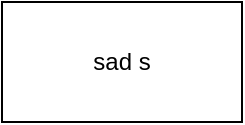 <mxfile>
    <diagram id="-Cehbbbt1fLeH6vvwW0R" name="第 1 页">
        <mxGraphModel dx="646" dy="470" grid="1" gridSize="10" guides="1" tooltips="1" connect="1" arrows="1" fold="1" page="1" pageScale="1" pageWidth="827" pageHeight="1169" math="0" shadow="0">
            <root>
                <mxCell id="0"/>
                <mxCell id="1" parent="0"/>
                <mxCell id="2" value="sad s" style="whiteSpace=wrap;html=1;" vertex="1" parent="1">
                    <mxGeometry x="170" y="130" width="120" height="60" as="geometry"/>
                </mxCell>
            </root>
        </mxGraphModel>
    </diagram>
</mxfile>
